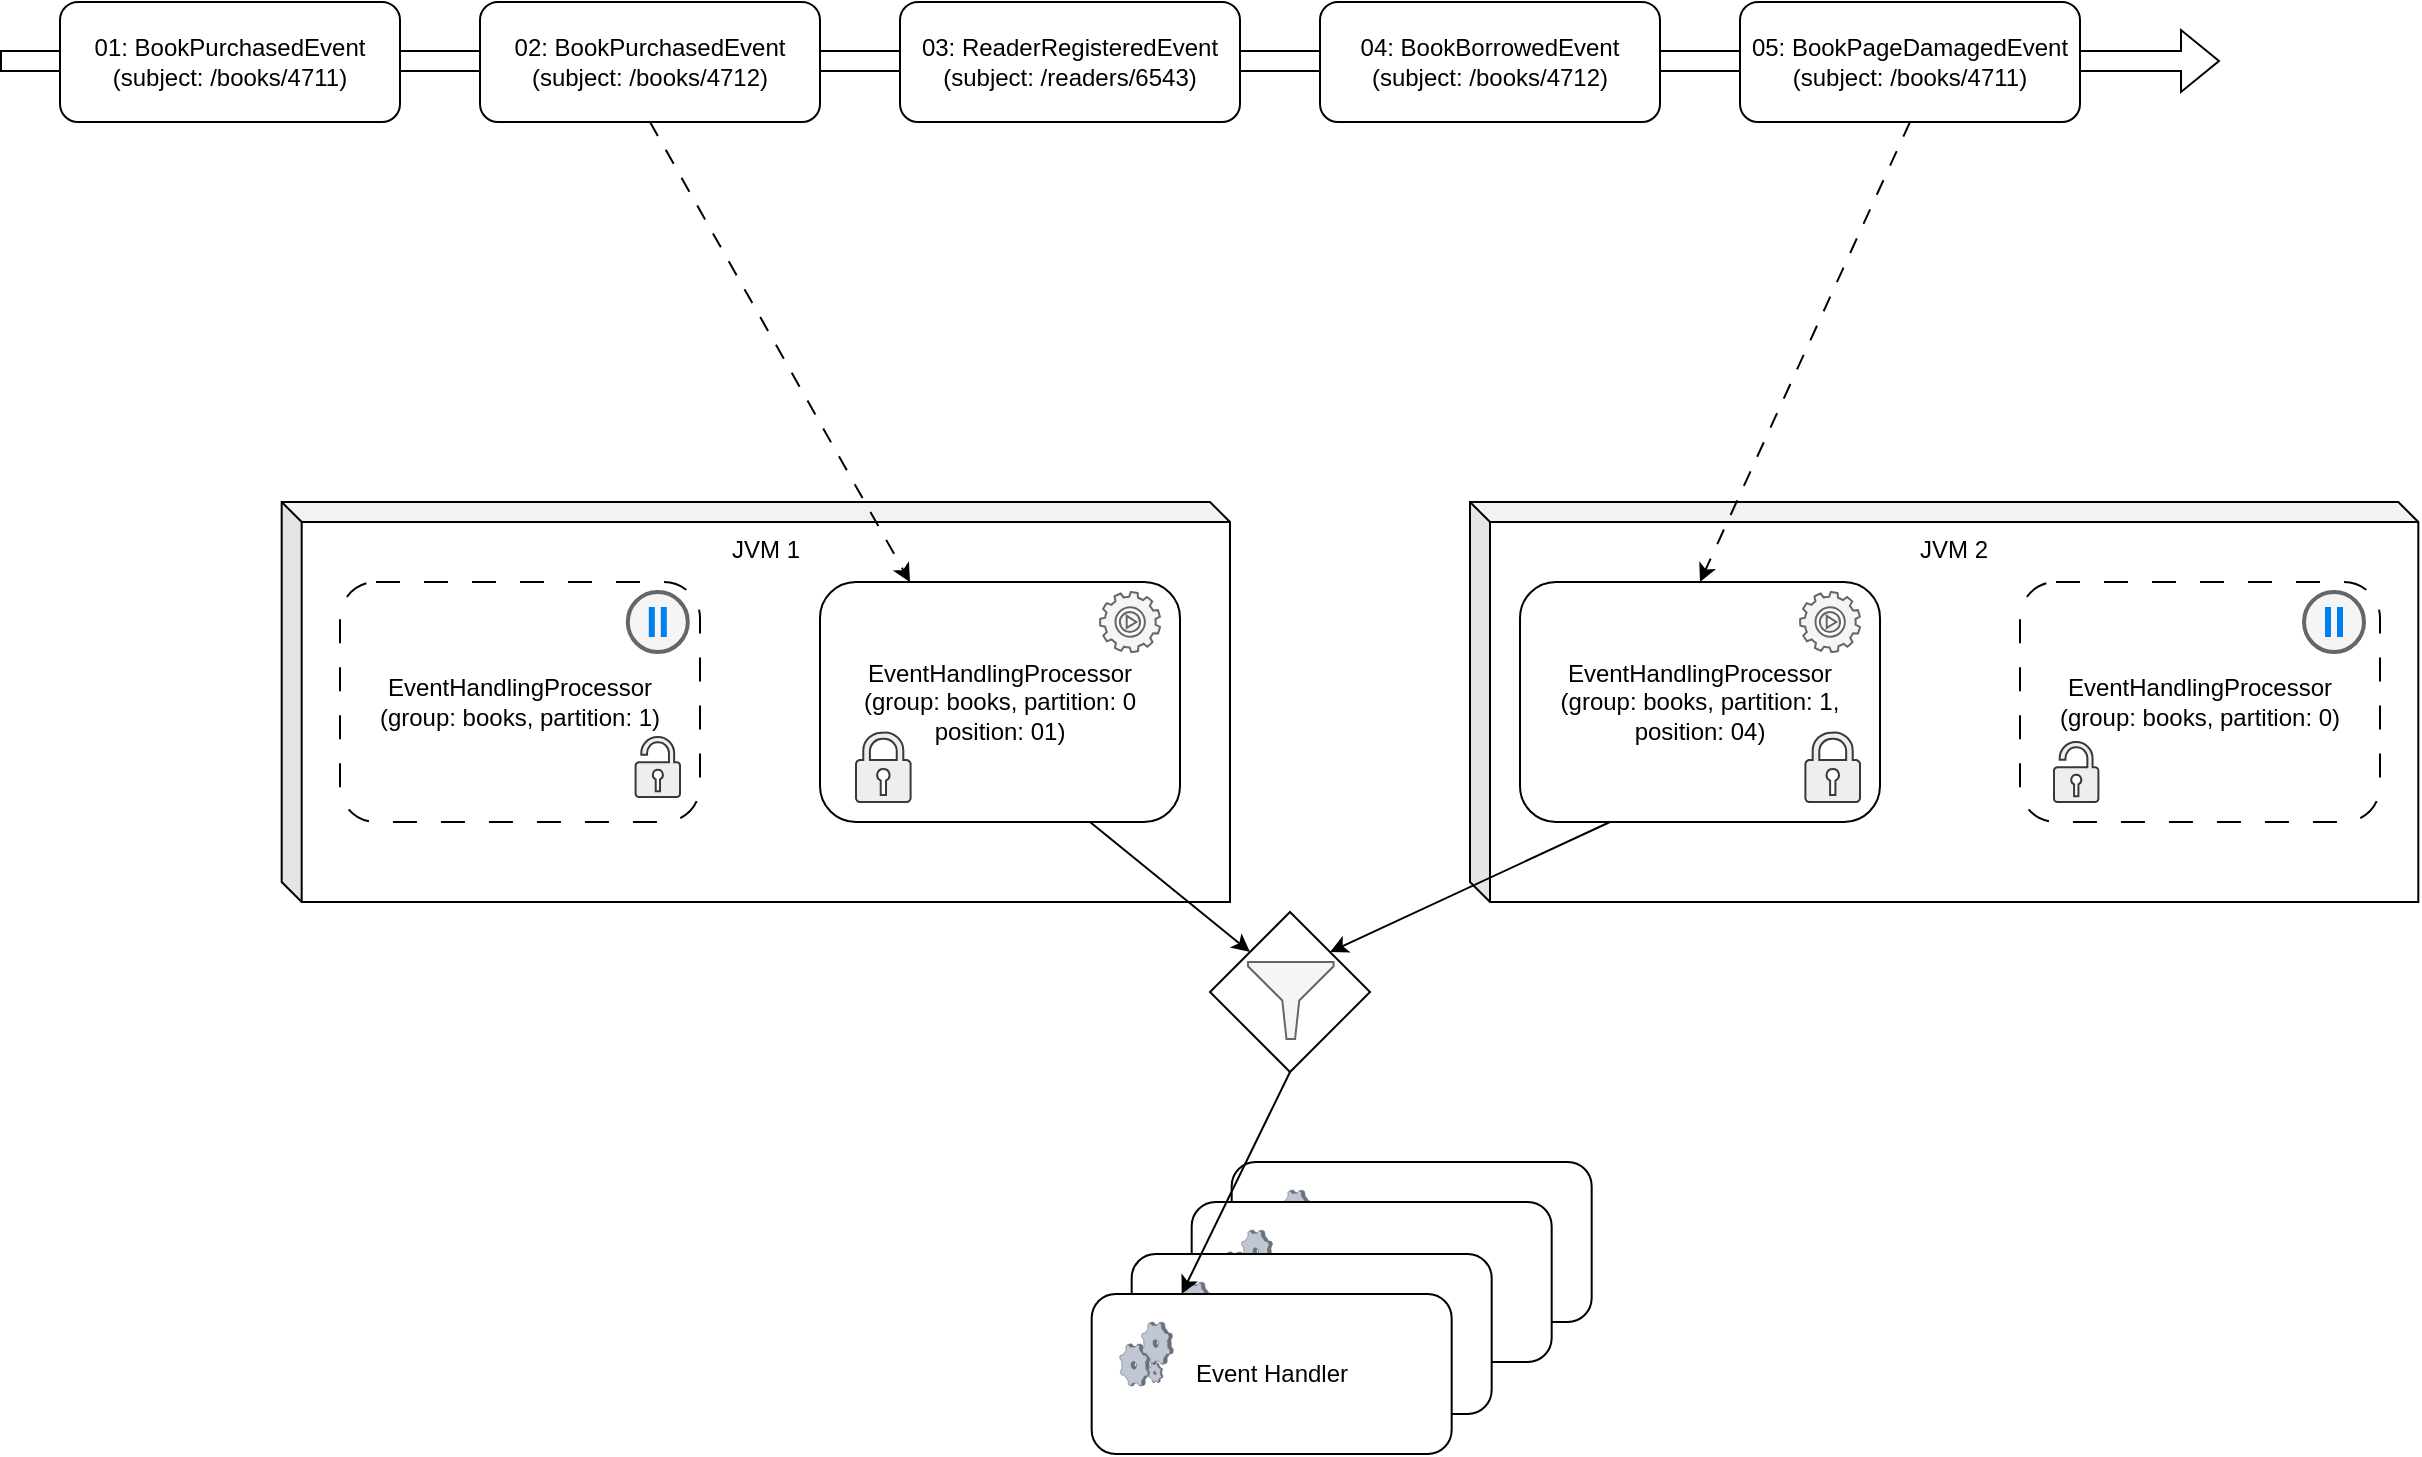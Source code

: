<mxfile version="28.0.6">
  <diagram name="Seite-1" id="8_wEwgyNfwPxEH7zPI_7">
    <mxGraphModel dx="1344" dy="890" grid="1" gridSize="10" guides="1" tooltips="1" connect="1" arrows="1" fold="1" page="1" pageScale="1" pageWidth="827" pageHeight="1169" math="0" shadow="0">
      <root>
        <mxCell id="0" />
        <mxCell id="1" parent="0" />
        <mxCell id="15CS3lGKuC1l0FoR5Cwc-2" value="JVM 2" style="shape=cube;whiteSpace=wrap;html=1;boundedLbl=1;backgroundOutline=1;darkOpacity=0.05;darkOpacity2=0.1;size=10;verticalAlign=top;" vertex="1" parent="1">
          <mxGeometry x="755" y="350" width="474.16" height="200" as="geometry" />
        </mxCell>
        <mxCell id="15CS3lGKuC1l0FoR5Cwc-1" value="JVM 1" style="shape=cube;whiteSpace=wrap;html=1;boundedLbl=1;backgroundOutline=1;darkOpacity=0.05;darkOpacity2=0.1;size=10;verticalAlign=top;" vertex="1" parent="1">
          <mxGeometry x="160.84" y="350" width="474.16" height="200" as="geometry" />
        </mxCell>
        <mxCell id="DrTgLw6A1QotEoVH5a7v-9" value="" style="shape=flexArrow;endArrow=classic;html=1;rounded=0;" parent="1" edge="1">
          <mxGeometry width="50" height="50" relative="1" as="geometry">
            <mxPoint x="20" y="129.5" as="sourcePoint" />
            <mxPoint x="1130" y="129.5" as="targetPoint" />
          </mxGeometry>
        </mxCell>
        <mxCell id="wN8VxnWuiLWxpqCokJPA-11" value="" style="rhombus;whiteSpace=wrap;html=1;" parent="1" vertex="1">
          <mxGeometry x="625.0" y="555" width="80" height="80" as="geometry" />
        </mxCell>
        <mxCell id="DrTgLw6A1QotEoVH5a7v-2" value="EventHandlingProcessor&lt;div&gt;(group: books, partition: 0 position: 01)&lt;/div&gt;" style="rounded=1;whiteSpace=wrap;html=1;" parent="1" vertex="1">
          <mxGeometry x="430" y="390" width="180" height="120" as="geometry" />
        </mxCell>
        <mxCell id="DrTgLw6A1QotEoVH5a7v-4" value="01: BookPurchasedEvent&lt;div&gt;(subject: /books/4711)&lt;/div&gt;" style="rounded=1;whiteSpace=wrap;html=1;" parent="1" vertex="1">
          <mxGeometry x="50" y="100" width="170" height="60" as="geometry" />
        </mxCell>
        <mxCell id="DrTgLw6A1QotEoVH5a7v-5" value="02: BookPurchasedEvent&lt;div&gt;(subject: /books/4712)&lt;/div&gt;" style="rounded=1;whiteSpace=wrap;html=1;" parent="1" vertex="1">
          <mxGeometry x="260" y="100" width="170" height="60" as="geometry" />
        </mxCell>
        <mxCell id="DrTgLw6A1QotEoVH5a7v-6" value="04: BookBorrowedEvent&lt;div&gt;(subject: /books/4712)&lt;/div&gt;" style="rounded=1;whiteSpace=wrap;html=1;" parent="1" vertex="1">
          <mxGeometry x="680" y="100" width="170" height="60" as="geometry" />
        </mxCell>
        <mxCell id="DrTgLw6A1QotEoVH5a7v-7" value="03: ReaderRegisteredEvent&lt;div&gt;(subject: /readers/6543)&lt;/div&gt;" style="rounded=1;whiteSpace=wrap;html=1;" parent="1" vertex="1">
          <mxGeometry x="470" y="100" width="170" height="60" as="geometry" />
        </mxCell>
        <mxCell id="DrTgLw6A1QotEoVH5a7v-8" value="05: BookPageDamagedEvent&lt;div&gt;(subject: /books/4711)&lt;/div&gt;" style="rounded=1;whiteSpace=wrap;html=1;" parent="1" vertex="1">
          <mxGeometry x="890" y="100" width="170" height="60" as="geometry" />
        </mxCell>
        <mxCell id="qxUpK9uXMddVBDnT_U0F-4" value="" style="endArrow=classic;html=1;rounded=0;entryX=0.25;entryY=0;entryDx=0;entryDy=0;dashed=1;dashPattern=8 8;exitX=0.5;exitY=1;exitDx=0;exitDy=0;" parent="1" source="DrTgLw6A1QotEoVH5a7v-5" target="DrTgLw6A1QotEoVH5a7v-2" edge="1">
          <mxGeometry width="50" height="50" relative="1" as="geometry">
            <mxPoint x="550" y="240" as="sourcePoint" />
            <mxPoint x="570" y="360" as="targetPoint" />
          </mxGeometry>
        </mxCell>
        <mxCell id="qxUpK9uXMddVBDnT_U0F-16" value="" style="sketch=0;html=1;aspect=fixed;strokeColor=#666666;shadow=0;fillColor=#f5f5f5;verticalAlign=top;labelPosition=center;verticalLabelPosition=bottom;shape=mxgraph.gcp2.play_gear;fontColor=#333333;" parent="1" vertex="1">
          <mxGeometry x="570" y="395" width="30" height="30" as="geometry" />
        </mxCell>
        <mxCell id="BPngFmsLOhhvKhBSm7Uv-1" value="EventHandlingProcessor&lt;div&gt;(group: books, partition: 1, position: 04)&lt;/div&gt;" style="rounded=1;whiteSpace=wrap;html=1;" parent="1" vertex="1">
          <mxGeometry x="780" y="390" width="180" height="120" as="geometry" />
        </mxCell>
        <mxCell id="BPngFmsLOhhvKhBSm7Uv-2" value="" style="sketch=0;html=1;aspect=fixed;strokeColor=#666666;shadow=0;fillColor=#f5f5f5;verticalAlign=top;labelPosition=center;verticalLabelPosition=bottom;shape=mxgraph.gcp2.play_gear;fontColor=#333333;" parent="1" vertex="1">
          <mxGeometry x="920" y="395" width="30" height="30" as="geometry" />
        </mxCell>
        <mxCell id="BPngFmsLOhhvKhBSm7Uv-3" value="" style="endArrow=classic;html=1;rounded=0;entryX=0.5;entryY=0;entryDx=0;entryDy=0;dashed=1;dashPattern=8 8;exitX=0.5;exitY=1;exitDx=0;exitDy=0;" parent="1" source="DrTgLw6A1QotEoVH5a7v-8" target="BPngFmsLOhhvKhBSm7Uv-1" edge="1">
          <mxGeometry width="50" height="50" relative="1" as="geometry">
            <mxPoint x="730" y="210" as="sourcePoint" />
            <mxPoint x="380" y="220" as="targetPoint" />
          </mxGeometry>
        </mxCell>
        <mxCell id="BPngFmsLOhhvKhBSm7Uv-10" value="Event Handler" style="rounded=1;whiteSpace=wrap;html=1;" parent="1" vertex="1">
          <mxGeometry x="635.84" y="680" width="180" height="80" as="geometry" />
        </mxCell>
        <mxCell id="BPngFmsLOhhvKhBSm7Uv-11" value="" style="verticalLabelPosition=bottom;sketch=0;aspect=fixed;html=1;verticalAlign=top;strokeColor=none;align=center;outlineConnect=0;shape=mxgraph.citrix.process;" parent="1" vertex="1">
          <mxGeometry x="649.84" y="694" width="26.84" height="32" as="geometry" />
        </mxCell>
        <mxCell id="BPngFmsLOhhvKhBSm7Uv-12" value="Event Handler" style="rounded=1;whiteSpace=wrap;html=1;" parent="1" vertex="1">
          <mxGeometry x="615.84" y="700" width="180" height="80" as="geometry" />
        </mxCell>
        <mxCell id="BPngFmsLOhhvKhBSm7Uv-13" value="" style="verticalLabelPosition=bottom;sketch=0;aspect=fixed;html=1;verticalAlign=top;strokeColor=none;align=center;outlineConnect=0;shape=mxgraph.citrix.process;" parent="1" vertex="1">
          <mxGeometry x="629.84" y="714" width="26.84" height="32" as="geometry" />
        </mxCell>
        <mxCell id="BPngFmsLOhhvKhBSm7Uv-14" value="Event Handler" style="rounded=1;whiteSpace=wrap;html=1;" parent="1" vertex="1">
          <mxGeometry x="585.84" y="726" width="180" height="80" as="geometry" />
        </mxCell>
        <mxCell id="BPngFmsLOhhvKhBSm7Uv-15" value="" style="verticalLabelPosition=bottom;sketch=0;aspect=fixed;html=1;verticalAlign=top;strokeColor=none;align=center;outlineConnect=0;shape=mxgraph.citrix.process;" parent="1" vertex="1">
          <mxGeometry x="599.84" y="740" width="26.84" height="32" as="geometry" />
        </mxCell>
        <mxCell id="BPngFmsLOhhvKhBSm7Uv-16" value="Event Handler" style="rounded=1;whiteSpace=wrap;html=1;" parent="1" vertex="1">
          <mxGeometry x="565.84" y="746" width="180" height="80" as="geometry" />
        </mxCell>
        <mxCell id="BPngFmsLOhhvKhBSm7Uv-17" value="" style="verticalLabelPosition=bottom;sketch=0;aspect=fixed;html=1;verticalAlign=top;strokeColor=none;align=center;outlineConnect=0;shape=mxgraph.citrix.process;" parent="1" vertex="1">
          <mxGeometry x="579.84" y="760" width="26.84" height="32" as="geometry" />
        </mxCell>
        <mxCell id="BPngFmsLOhhvKhBSm7Uv-21" value="" style="endArrow=classic;html=1;rounded=0;entryX=1;entryY=0;entryDx=0;entryDy=0;exitX=0.25;exitY=1;exitDx=0;exitDy=0;" parent="1" source="BPngFmsLOhhvKhBSm7Uv-1" target="wN8VxnWuiLWxpqCokJPA-11" edge="1">
          <mxGeometry width="50" height="50" relative="1" as="geometry">
            <mxPoint x="660" y="480" as="sourcePoint" />
            <mxPoint x="710" y="430" as="targetPoint" />
          </mxGeometry>
        </mxCell>
        <mxCell id="uwrcJFJ72l0lLqNPq45D-1" value="" style="endArrow=classic;html=1;rounded=0;exitX=0.75;exitY=1;exitDx=0;exitDy=0;entryX=0;entryY=0;entryDx=0;entryDy=0;" parent="1" source="DrTgLw6A1QotEoVH5a7v-2" target="wN8VxnWuiLWxpqCokJPA-11" edge="1">
          <mxGeometry width="50" height="50" relative="1" as="geometry">
            <mxPoint x="660" y="480" as="sourcePoint" />
            <mxPoint x="710" y="430" as="targetPoint" />
          </mxGeometry>
        </mxCell>
        <mxCell id="uwrcJFJ72l0lLqNPq45D-4" value="EventHandlingProcessor&lt;div&gt;(group: books, partition: 1)&lt;/div&gt;" style="rounded=1;whiteSpace=wrap;html=1;dashed=1;dashPattern=12 12;" parent="1" vertex="1">
          <mxGeometry x="190" y="390" width="180" height="120" as="geometry" />
        </mxCell>
        <mxCell id="uwrcJFJ72l0lLqNPq45D-6" value="EventHandlingProcessor&lt;div&gt;(group: books, partition: 0)&lt;/div&gt;" style="rounded=1;whiteSpace=wrap;html=1;dashed=1;dashPattern=12 12;" parent="1" vertex="1">
          <mxGeometry x="1030" y="390" width="180" height="120" as="geometry" />
        </mxCell>
        <mxCell id="uwrcJFJ72l0lLqNPq45D-9" value="" style="sketch=0;aspect=fixed;pointerEvents=1;shadow=0;dashed=0;html=1;strokeColor=#36393d;labelPosition=center;verticalLabelPosition=bottom;verticalAlign=top;align=center;fillColor=#eeeeee;shape=mxgraph.mscae.enterprise.lock_unlocked" parent="1" vertex="1">
          <mxGeometry x="1047" y="470" width="22.2" height="30" as="geometry" />
        </mxCell>
        <mxCell id="uwrcJFJ72l0lLqNPq45D-10" value="" style="sketch=0;aspect=fixed;pointerEvents=1;shadow=0;dashed=0;html=1;strokeColor=#36393d;labelPosition=center;verticalLabelPosition=bottom;verticalAlign=top;align=center;fillColor=#eeeeee;shape=mxgraph.mscae.enterprise.lock" parent="1" vertex="1">
          <mxGeometry x="922.7" y="465" width="27.3" height="35" as="geometry" />
        </mxCell>
        <mxCell id="uwrcJFJ72l0lLqNPq45D-12" value="" style="sketch=0;aspect=fixed;pointerEvents=1;shadow=0;dashed=0;html=1;strokeColor=#36393d;labelPosition=center;verticalLabelPosition=bottom;verticalAlign=top;align=center;fillColor=#eeeeee;shape=mxgraph.mscae.enterprise.lock" parent="1" vertex="1">
          <mxGeometry x="448.0" y="465" width="27.3" height="35" as="geometry" />
        </mxCell>
        <mxCell id="uwrcJFJ72l0lLqNPq45D-13" value="" style="sketch=0;aspect=fixed;pointerEvents=1;shadow=0;dashed=0;html=1;strokeColor=#36393d;labelPosition=center;verticalLabelPosition=bottom;verticalAlign=top;align=center;fillColor=#eeeeee;shape=mxgraph.mscae.enterprise.lock_unlocked" parent="1" vertex="1">
          <mxGeometry x="337.8" y="467.5" width="22.2" height="30" as="geometry" />
        </mxCell>
        <mxCell id="wN8VxnWuiLWxpqCokJPA-1" value="" style="html=1;verticalLabelPosition=bottom;labelBackgroundColor=#ffffff;verticalAlign=top;shadow=0;dashed=0;strokeWidth=2;shape=mxgraph.ios7.misc.pause;strokeColor=#666666;sketch=0;fillColor=#f5f5f5;fontColor=#333333;" parent="1" vertex="1">
          <mxGeometry x="333.9" y="395" width="30" height="30" as="geometry" />
        </mxCell>
        <mxCell id="wN8VxnWuiLWxpqCokJPA-2" value="" style="html=1;verticalLabelPosition=bottom;labelBackgroundColor=#ffffff;verticalAlign=top;shadow=0;dashed=0;strokeWidth=2;shape=mxgraph.ios7.misc.pause;strokeColor=#666666;sketch=0;fillColor=#f5f5f5;fontColor=#333333;" parent="1" vertex="1">
          <mxGeometry x="1172" y="395" width="30" height="30" as="geometry" />
        </mxCell>
        <mxCell id="wN8VxnWuiLWxpqCokJPA-4" value="" style="sketch=0;aspect=fixed;pointerEvents=1;shadow=0;dashed=0;html=1;labelPosition=center;verticalLabelPosition=bottom;verticalAlign=top;align=center;shape=mxgraph.mscae.enterprise.filter;fillColor=#f5f5f5;strokeColor=#666666;fontColor=#333333;" parent="1" vertex="1">
          <mxGeometry x="644" y="580" width="42.78" height="38.5" as="geometry" />
        </mxCell>
        <mxCell id="wN8VxnWuiLWxpqCokJPA-9" value="" style="endArrow=classic;html=1;rounded=0;exitX=0.5;exitY=1;exitDx=0;exitDy=0;entryX=0.25;entryY=0;entryDx=0;entryDy=0;" parent="1" source="wN8VxnWuiLWxpqCokJPA-11" target="BPngFmsLOhhvKhBSm7Uv-16" edge="1">
          <mxGeometry width="50" height="50" relative="1" as="geometry">
            <mxPoint x="590" y="530" as="sourcePoint" />
            <mxPoint x="726" y="587" as="targetPoint" />
          </mxGeometry>
        </mxCell>
      </root>
    </mxGraphModel>
  </diagram>
</mxfile>
